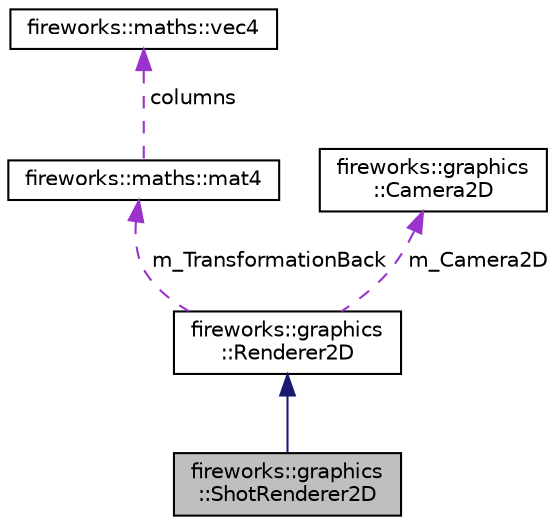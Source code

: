 digraph "fireworks::graphics::ShotRenderer2D"
{
 // LATEX_PDF_SIZE
  edge [fontname="Helvetica",fontsize="10",labelfontname="Helvetica",labelfontsize="10"];
  node [fontname="Helvetica",fontsize="10",shape=record];
  Node1 [label="fireworks::graphics\l::ShotRenderer2D",height=0.2,width=0.4,color="black", fillcolor="grey75", style="filled", fontcolor="black",tooltip="Renders the renderables on a per draw call basis."];
  Node2 -> Node1 [dir="back",color="midnightblue",fontsize="10",style="solid",fontname="Helvetica"];
  Node2 [label="fireworks::graphics\l::Renderer2D",height=0.2,width=0.4,color="black", fillcolor="white", style="filled",URL="$classfireworks_1_1graphics_1_1_renderer2_d.html",tooltip="Forward declaration of the graphics::Renderable2D."];
  Node3 -> Node2 [dir="back",color="darkorchid3",fontsize="10",style="dashed",label=" m_TransformationBack" ,fontname="Helvetica"];
  Node3 [label="fireworks::maths::mat4",height=0.2,width=0.4,color="black", fillcolor="white", style="filled",URL="$structfireworks_1_1maths_1_1mat4.html",tooltip=" "];
  Node4 -> Node3 [dir="back",color="darkorchid3",fontsize="10",style="dashed",label=" columns" ,fontname="Helvetica"];
  Node4 [label="fireworks::maths::vec4",height=0.2,width=0.4,color="black", fillcolor="white", style="filled",URL="$structfireworks_1_1maths_1_1vec4.html",tooltip=" "];
  Node5 -> Node2 [dir="back",color="darkorchid3",fontsize="10",style="dashed",label=" m_Camera2D" ,fontname="Helvetica"];
  Node5 [label="fireworks::graphics\l::Camera2D",height=0.2,width=0.4,color="black", fillcolor="white", style="filled",URL="$classfireworks_1_1graphics_1_1_camera2_d.html",tooltip="The eye of the 2D world."];
}
